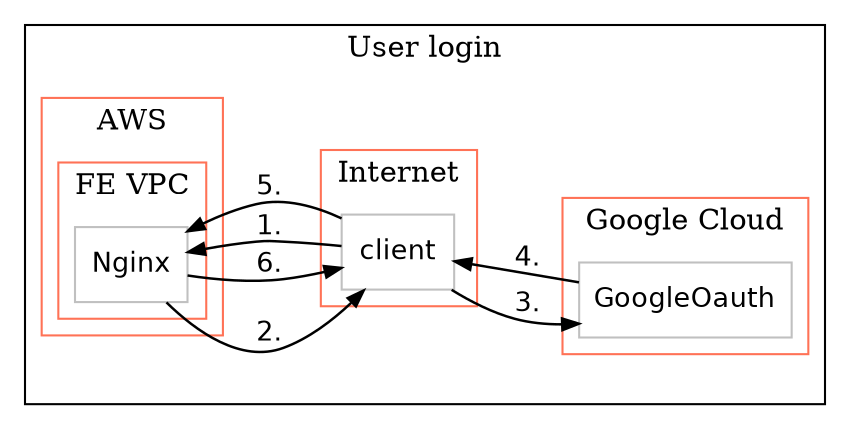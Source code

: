 digraph G {
compound=true;
rankdir="LR"
    subgraph cluster1 {
    label="User login";
    color="Black";
        subgraph cluster2 {
        label="AWS";
        color="Coral1";
            subgraph cluster3 {
            label="FE VPC";
            color="Coral1";
                node4 [label="Nginx" shape="box", margin="0.1", color="Grey", fontsize="13", fontname="Helvetica"];
            }
        }
        subgraph cluster5 {
        label="Internet";
        color="Coral1";
            node6 [label="client" shape="box", margin="0.1", color="Grey", fontsize="13", fontname="Helvetica"];
        }
        subgraph cluster7 {
        label="Google Cloud";
        color="Coral1";
            node8 [label="GoogleOauth" shape="box", margin="0.1", color="Grey", fontsize="13", fontname="Helvetica"];
        }
    }
node6->node4 [label="1." fontsize="13", penwidth="1.2", arrowsize="0.8", fontname="Helvetica"];
node4->node6 [label="2." fontsize="13", penwidth="1.2", arrowsize="0.8", fontname="Helvetica"];
node6->node8 [label="3." fontsize="13", penwidth="1.2", arrowsize="0.8", fontname="Helvetica"];
node8->node6 [label="4." fontsize="13", penwidth="1.2", arrowsize="0.8", fontname="Helvetica"];
node6->node4 [label="5." fontsize="13", penwidth="1.2", arrowsize="0.8", fontname="Helvetica"];
node4->node6 [label="6." fontsize="13", penwidth="1.2", arrowsize="0.8", fontname="Helvetica"];
}
